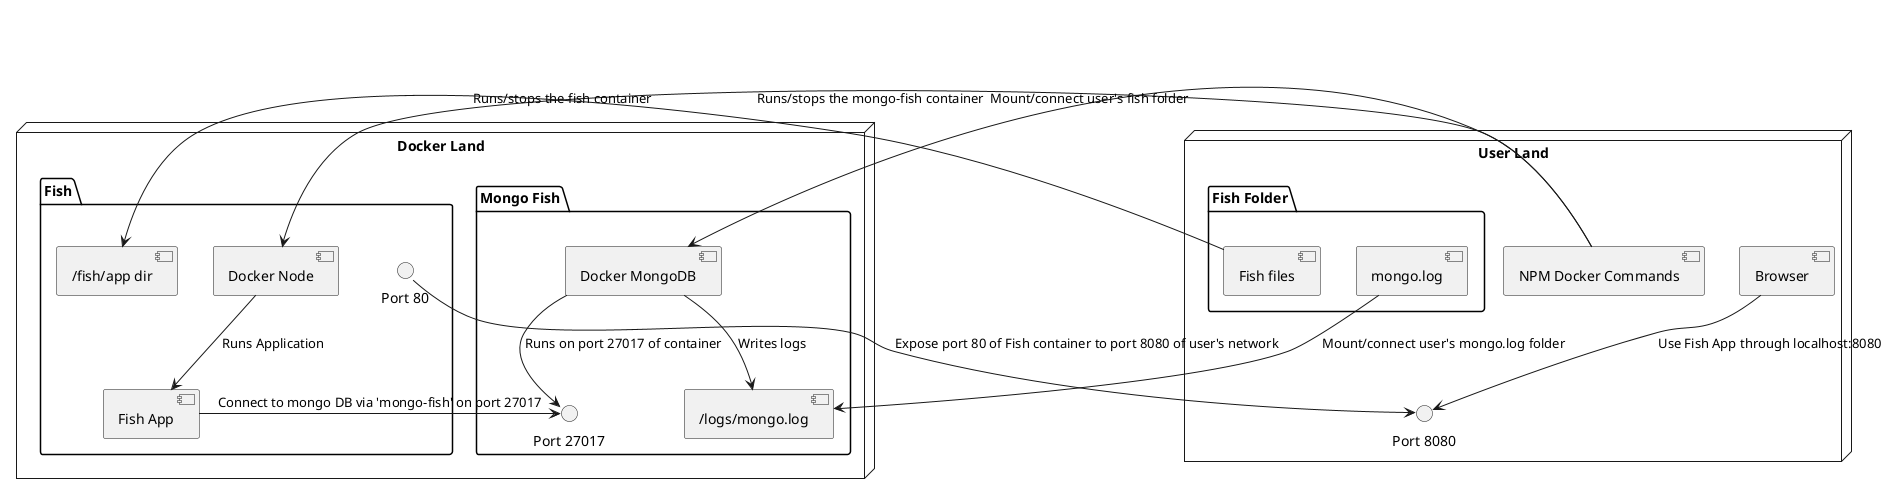 @startuml
node "User Land" {
	interface "Port 8080" as p8080
	[NPM Docker Commands]
	folder "Fish Folder" {
		[Fish files]
		[mongo.log]
	}
	[Browser] --> p8080 : Use Fish App through localhost:8080
}

node "Docker Land" {
	package "Fish" {
		[Docker Node]
		[Fish App]
		[/fish/app dir] as FishAppDir
		interface "Port 80" as p80
		[Docker Node] --> [Fish App] : Runs Application
	}

	package "Mongo Fish" {
		[Docker MongoDB]
		[/logs/mongo.log] as DockerMongoLog
		interface "Port 27017" as p27017
		[Docker MongoDB] --> DockerMongoLog : Writes logs
		[Docker MongoDB] --> p27017 : Runs on port 27017 of container
	}
	[Fish App] -r-> [p27017] : Connect to mongo DB via 'mongo-fish' on port 27017
}

p80 --> p8080 : Expose port 80 of Fish container to port 8080 of user's network
[NPM Docker Commands] --> [Docker Node] : Runs/stops the fish container
[NPM Docker Commands] --> [Docker MongoDB] : Runs/stops the mongo-fish container

[Fish files] -up-> FishAppDir : Mount/connect user's fish folder 
[mongo.log] -up-> DockerMongoLog : Mount/connect user's mongo.log folder
@enduml
